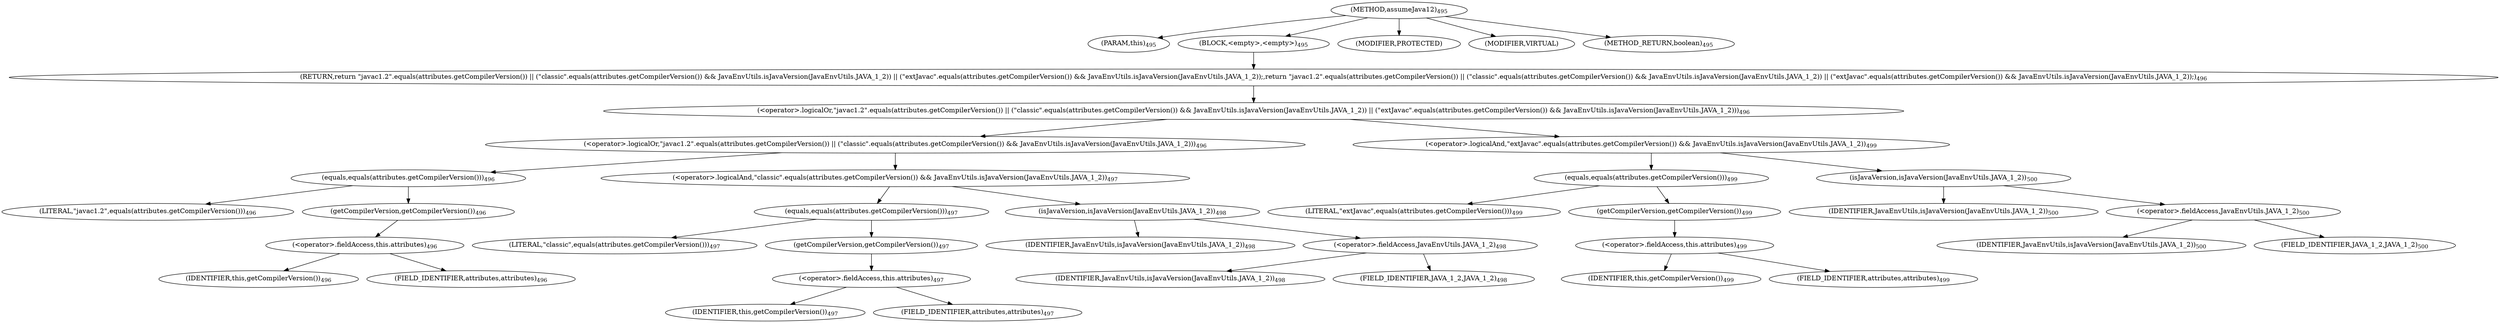 digraph "assumeJava12" {  
"1183" [label = <(METHOD,assumeJava12)<SUB>495</SUB>> ]
"1184" [label = <(PARAM,this)<SUB>495</SUB>> ]
"1185" [label = <(BLOCK,&lt;empty&gt;,&lt;empty&gt;)<SUB>495</SUB>> ]
"1186" [label = <(RETURN,return &quot;javac1.2&quot;.equals(attributes.getCompilerVersion()) || (&quot;classic&quot;.equals(attributes.getCompilerVersion()) &amp;&amp; JavaEnvUtils.isJavaVersion(JavaEnvUtils.JAVA_1_2)) || (&quot;extJavac&quot;.equals(attributes.getCompilerVersion()) &amp;&amp; JavaEnvUtils.isJavaVersion(JavaEnvUtils.JAVA_1_2));,return &quot;javac1.2&quot;.equals(attributes.getCompilerVersion()) || (&quot;classic&quot;.equals(attributes.getCompilerVersion()) &amp;&amp; JavaEnvUtils.isJavaVersion(JavaEnvUtils.JAVA_1_2)) || (&quot;extJavac&quot;.equals(attributes.getCompilerVersion()) &amp;&amp; JavaEnvUtils.isJavaVersion(JavaEnvUtils.JAVA_1_2));)<SUB>496</SUB>> ]
"1187" [label = <(&lt;operator&gt;.logicalOr,&quot;javac1.2&quot;.equals(attributes.getCompilerVersion()) || (&quot;classic&quot;.equals(attributes.getCompilerVersion()) &amp;&amp; JavaEnvUtils.isJavaVersion(JavaEnvUtils.JAVA_1_2)) || (&quot;extJavac&quot;.equals(attributes.getCompilerVersion()) &amp;&amp; JavaEnvUtils.isJavaVersion(JavaEnvUtils.JAVA_1_2)))<SUB>496</SUB>> ]
"1188" [label = <(&lt;operator&gt;.logicalOr,&quot;javac1.2&quot;.equals(attributes.getCompilerVersion()) || (&quot;classic&quot;.equals(attributes.getCompilerVersion()) &amp;&amp; JavaEnvUtils.isJavaVersion(JavaEnvUtils.JAVA_1_2)))<SUB>496</SUB>> ]
"1189" [label = <(equals,equals(attributes.getCompilerVersion()))<SUB>496</SUB>> ]
"1190" [label = <(LITERAL,&quot;javac1.2&quot;,equals(attributes.getCompilerVersion()))<SUB>496</SUB>> ]
"1191" [label = <(getCompilerVersion,getCompilerVersion())<SUB>496</SUB>> ]
"1192" [label = <(&lt;operator&gt;.fieldAccess,this.attributes)<SUB>496</SUB>> ]
"1193" [label = <(IDENTIFIER,this,getCompilerVersion())<SUB>496</SUB>> ]
"1194" [label = <(FIELD_IDENTIFIER,attributes,attributes)<SUB>496</SUB>> ]
"1195" [label = <(&lt;operator&gt;.logicalAnd,&quot;classic&quot;.equals(attributes.getCompilerVersion()) &amp;&amp; JavaEnvUtils.isJavaVersion(JavaEnvUtils.JAVA_1_2))<SUB>497</SUB>> ]
"1196" [label = <(equals,equals(attributes.getCompilerVersion()))<SUB>497</SUB>> ]
"1197" [label = <(LITERAL,&quot;classic&quot;,equals(attributes.getCompilerVersion()))<SUB>497</SUB>> ]
"1198" [label = <(getCompilerVersion,getCompilerVersion())<SUB>497</SUB>> ]
"1199" [label = <(&lt;operator&gt;.fieldAccess,this.attributes)<SUB>497</SUB>> ]
"1200" [label = <(IDENTIFIER,this,getCompilerVersion())<SUB>497</SUB>> ]
"1201" [label = <(FIELD_IDENTIFIER,attributes,attributes)<SUB>497</SUB>> ]
"1202" [label = <(isJavaVersion,isJavaVersion(JavaEnvUtils.JAVA_1_2))<SUB>498</SUB>> ]
"1203" [label = <(IDENTIFIER,JavaEnvUtils,isJavaVersion(JavaEnvUtils.JAVA_1_2))<SUB>498</SUB>> ]
"1204" [label = <(&lt;operator&gt;.fieldAccess,JavaEnvUtils.JAVA_1_2)<SUB>498</SUB>> ]
"1205" [label = <(IDENTIFIER,JavaEnvUtils,isJavaVersion(JavaEnvUtils.JAVA_1_2))<SUB>498</SUB>> ]
"1206" [label = <(FIELD_IDENTIFIER,JAVA_1_2,JAVA_1_2)<SUB>498</SUB>> ]
"1207" [label = <(&lt;operator&gt;.logicalAnd,&quot;extJavac&quot;.equals(attributes.getCompilerVersion()) &amp;&amp; JavaEnvUtils.isJavaVersion(JavaEnvUtils.JAVA_1_2))<SUB>499</SUB>> ]
"1208" [label = <(equals,equals(attributes.getCompilerVersion()))<SUB>499</SUB>> ]
"1209" [label = <(LITERAL,&quot;extJavac&quot;,equals(attributes.getCompilerVersion()))<SUB>499</SUB>> ]
"1210" [label = <(getCompilerVersion,getCompilerVersion())<SUB>499</SUB>> ]
"1211" [label = <(&lt;operator&gt;.fieldAccess,this.attributes)<SUB>499</SUB>> ]
"1212" [label = <(IDENTIFIER,this,getCompilerVersion())<SUB>499</SUB>> ]
"1213" [label = <(FIELD_IDENTIFIER,attributes,attributes)<SUB>499</SUB>> ]
"1214" [label = <(isJavaVersion,isJavaVersion(JavaEnvUtils.JAVA_1_2))<SUB>500</SUB>> ]
"1215" [label = <(IDENTIFIER,JavaEnvUtils,isJavaVersion(JavaEnvUtils.JAVA_1_2))<SUB>500</SUB>> ]
"1216" [label = <(&lt;operator&gt;.fieldAccess,JavaEnvUtils.JAVA_1_2)<SUB>500</SUB>> ]
"1217" [label = <(IDENTIFIER,JavaEnvUtils,isJavaVersion(JavaEnvUtils.JAVA_1_2))<SUB>500</SUB>> ]
"1218" [label = <(FIELD_IDENTIFIER,JAVA_1_2,JAVA_1_2)<SUB>500</SUB>> ]
"1219" [label = <(MODIFIER,PROTECTED)> ]
"1220" [label = <(MODIFIER,VIRTUAL)> ]
"1221" [label = <(METHOD_RETURN,boolean)<SUB>495</SUB>> ]
  "1183" -> "1184" 
  "1183" -> "1185" 
  "1183" -> "1219" 
  "1183" -> "1220" 
  "1183" -> "1221" 
  "1185" -> "1186" 
  "1186" -> "1187" 
  "1187" -> "1188" 
  "1187" -> "1207" 
  "1188" -> "1189" 
  "1188" -> "1195" 
  "1189" -> "1190" 
  "1189" -> "1191" 
  "1191" -> "1192" 
  "1192" -> "1193" 
  "1192" -> "1194" 
  "1195" -> "1196" 
  "1195" -> "1202" 
  "1196" -> "1197" 
  "1196" -> "1198" 
  "1198" -> "1199" 
  "1199" -> "1200" 
  "1199" -> "1201" 
  "1202" -> "1203" 
  "1202" -> "1204" 
  "1204" -> "1205" 
  "1204" -> "1206" 
  "1207" -> "1208" 
  "1207" -> "1214" 
  "1208" -> "1209" 
  "1208" -> "1210" 
  "1210" -> "1211" 
  "1211" -> "1212" 
  "1211" -> "1213" 
  "1214" -> "1215" 
  "1214" -> "1216" 
  "1216" -> "1217" 
  "1216" -> "1218" 
}
